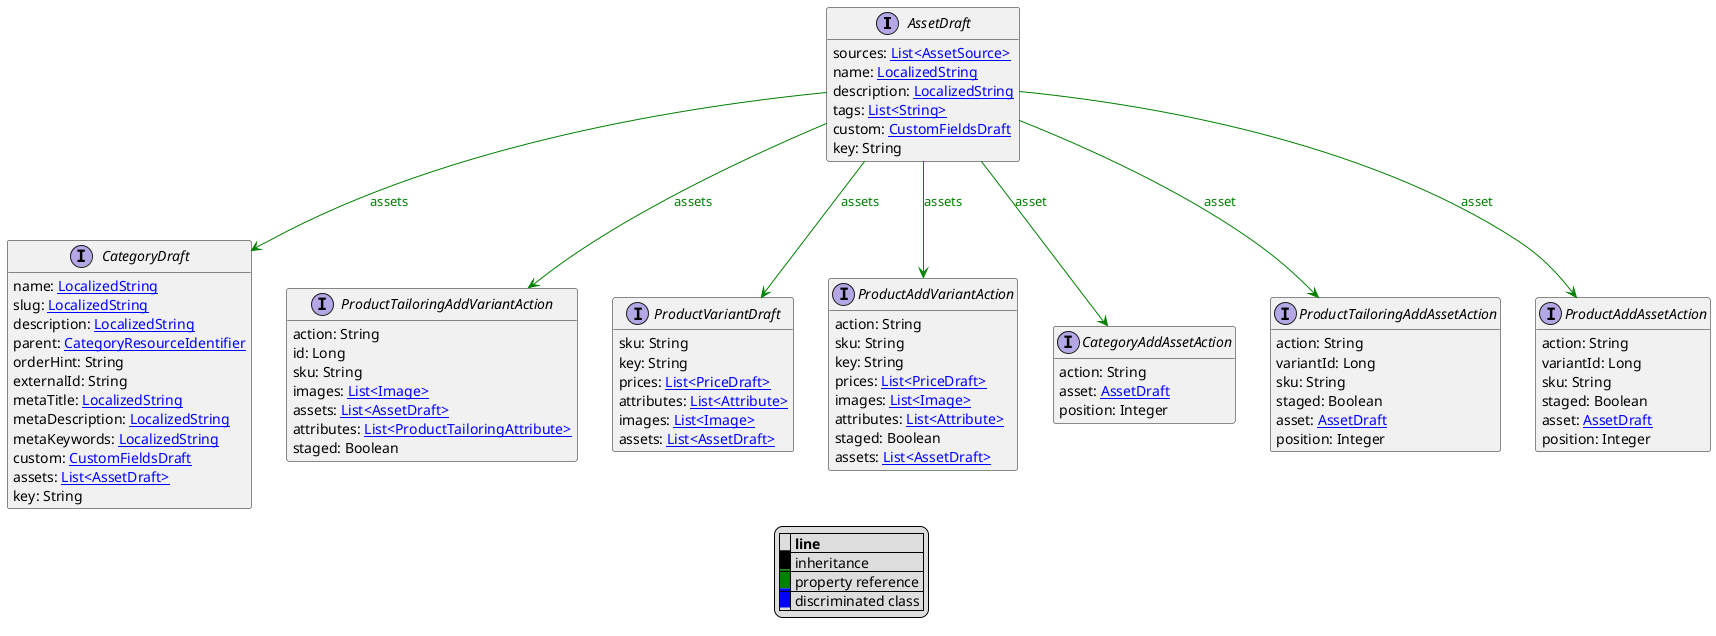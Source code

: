 @startuml

hide empty fields
hide empty methods
legend
|= |= line |
|<back:black>   </back>| inheritance |
|<back:green>   </back>| property reference |
|<back:blue>   </back>| discriminated class |
endlegend
interface AssetDraft [[AssetDraft.svg]]  {
    sources: [[AssetSource.svg List<AssetSource>]]
    name: [[LocalizedString.svg LocalizedString]]
    description: [[LocalizedString.svg LocalizedString]]
    tags: [[String.svg List<String>]]
    custom: [[CustomFieldsDraft.svg CustomFieldsDraft]]
    key: String
}



interface CategoryDraft [[CategoryDraft.svg]]  {
    name: [[LocalizedString.svg LocalizedString]]
    slug: [[LocalizedString.svg LocalizedString]]
    description: [[LocalizedString.svg LocalizedString]]
    parent: [[CategoryResourceIdentifier.svg CategoryResourceIdentifier]]
    orderHint: String
    externalId: String
    metaTitle: [[LocalizedString.svg LocalizedString]]
    metaDescription: [[LocalizedString.svg LocalizedString]]
    metaKeywords: [[LocalizedString.svg LocalizedString]]
    custom: [[CustomFieldsDraft.svg CustomFieldsDraft]]
    assets: [[AssetDraft.svg List<AssetDraft>]]
    key: String
}
interface ProductTailoringAddVariantAction [[ProductTailoringAddVariantAction.svg]]  {
    action: String
    id: Long
    sku: String
    images: [[Image.svg List<Image>]]
    assets: [[AssetDraft.svg List<AssetDraft>]]
    attributes: [[ProductTailoringAttribute.svg List<ProductTailoringAttribute>]]
    staged: Boolean
}
interface ProductVariantDraft [[ProductVariantDraft.svg]]  {
    sku: String
    key: String
    prices: [[PriceDraft.svg List<PriceDraft>]]
    attributes: [[Attribute.svg List<Attribute>]]
    images: [[Image.svg List<Image>]]
    assets: [[AssetDraft.svg List<AssetDraft>]]
}
interface ProductAddVariantAction [[ProductAddVariantAction.svg]]  {
    action: String
    sku: String
    key: String
    prices: [[PriceDraft.svg List<PriceDraft>]]
    images: [[Image.svg List<Image>]]
    attributes: [[Attribute.svg List<Attribute>]]
    staged: Boolean
    assets: [[AssetDraft.svg List<AssetDraft>]]
}
interface CategoryAddAssetAction [[CategoryAddAssetAction.svg]]  {
    action: String
    asset: [[AssetDraft.svg AssetDraft]]
    position: Integer
}
interface ProductTailoringAddAssetAction [[ProductTailoringAddAssetAction.svg]]  {
    action: String
    variantId: Long
    sku: String
    staged: Boolean
    asset: [[AssetDraft.svg AssetDraft]]
    position: Integer
}
interface ProductAddAssetAction [[ProductAddAssetAction.svg]]  {
    action: String
    variantId: Long
    sku: String
    staged: Boolean
    asset: [[AssetDraft.svg AssetDraft]]
    position: Integer
}

AssetDraft --> CategoryDraft #green;text:green : "assets"
AssetDraft --> ProductTailoringAddVariantAction #green;text:green : "assets"
AssetDraft --> ProductVariantDraft #green;text:green : "assets"
AssetDraft --> ProductAddVariantAction #green;text:green : "assets"
AssetDraft --> CategoryAddAssetAction #green;text:green : "asset"
AssetDraft --> ProductTailoringAddAssetAction #green;text:green : "asset"
AssetDraft --> ProductAddAssetAction #green;text:green : "asset"
@enduml
